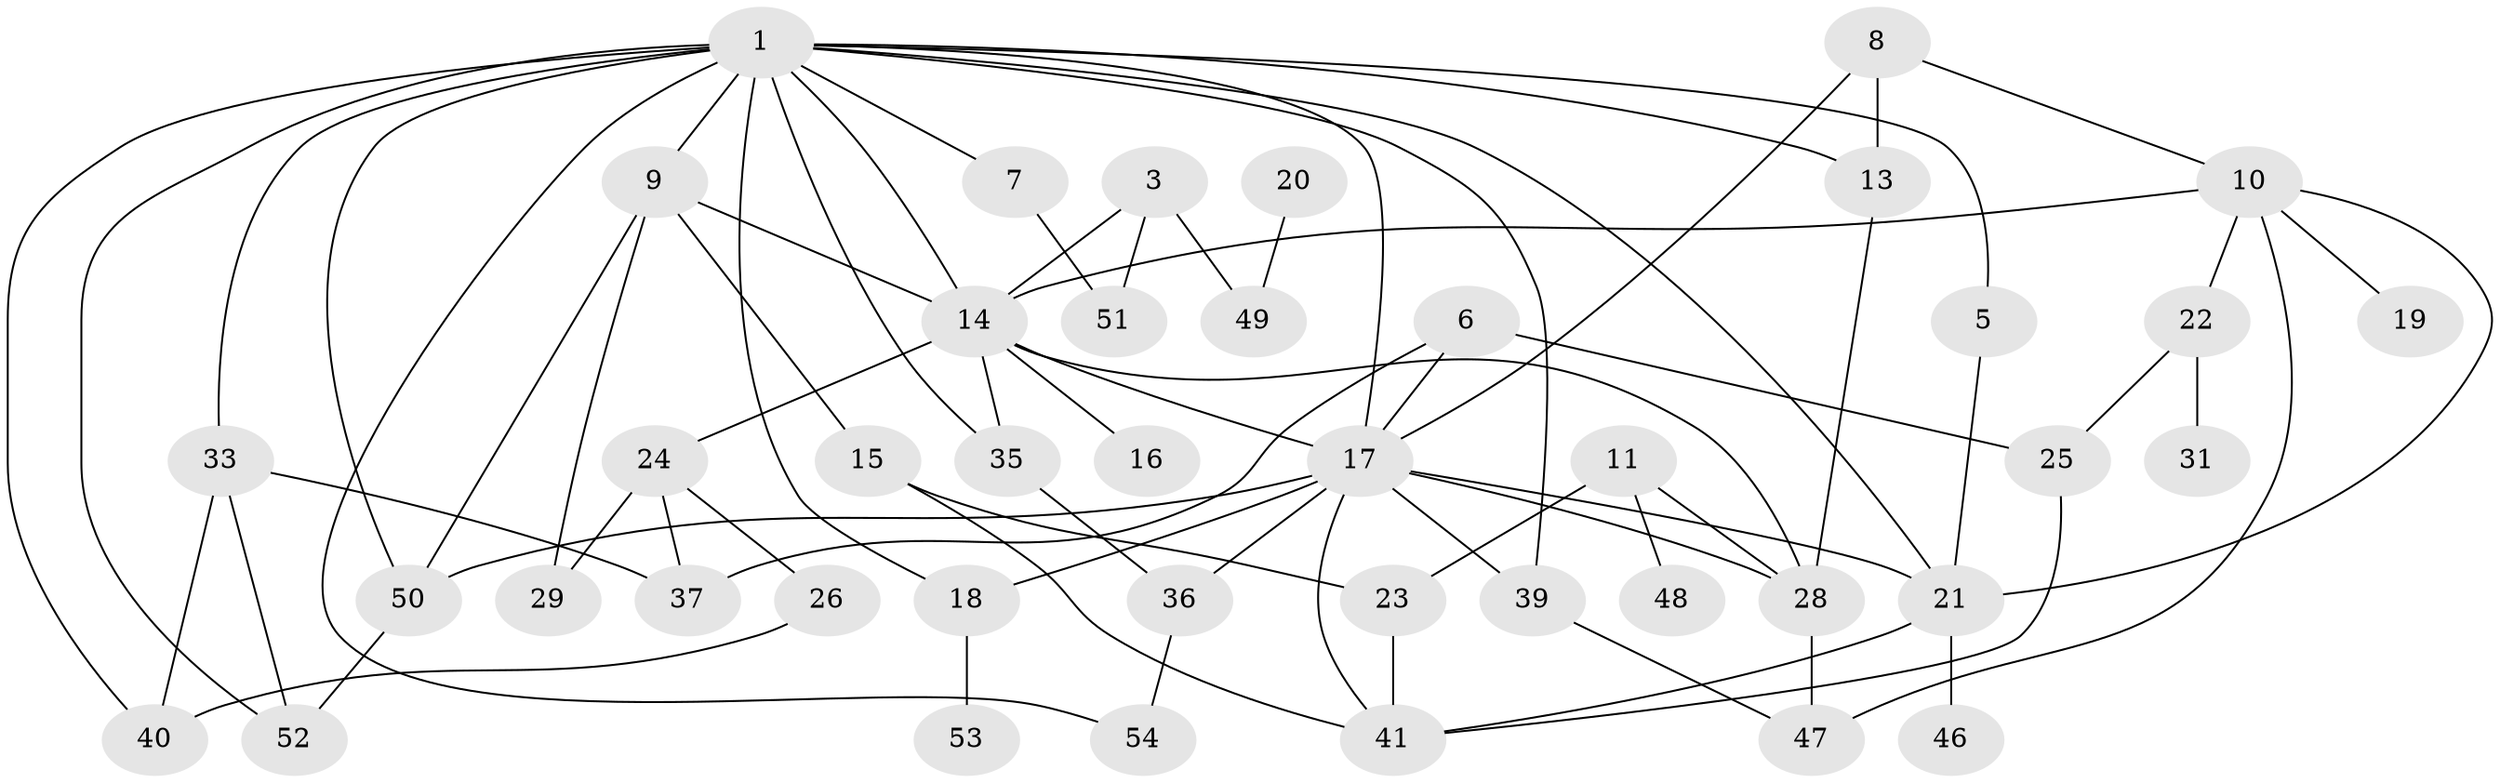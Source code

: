 // original degree distribution, {8: 0.018691588785046728, 0: 0.07476635514018691, 3: 0.2523364485981308, 1: 0.2523364485981308, 5: 0.056074766355140186, 4: 0.11214953271028037, 2: 0.19626168224299065, 6: 0.037383177570093455}
// Generated by graph-tools (version 1.1) at 2025/47/03/04/25 22:47:57]
// undirected, 42 vertices, 73 edges
graph export_dot {
  node [color=gray90,style=filled];
  1;
  3;
  5;
  6;
  7;
  8;
  9;
  10;
  11;
  13;
  14;
  15;
  16;
  17;
  18;
  19;
  20;
  21;
  22;
  23;
  24;
  25;
  26;
  28;
  29;
  31;
  33;
  35;
  36;
  37;
  39;
  40;
  41;
  46;
  47;
  48;
  49;
  50;
  51;
  52;
  53;
  54;
  1 -- 5 [weight=1.0];
  1 -- 7 [weight=1.0];
  1 -- 9 [weight=2.0];
  1 -- 13 [weight=1.0];
  1 -- 14 [weight=1.0];
  1 -- 17 [weight=1.0];
  1 -- 18 [weight=2.0];
  1 -- 21 [weight=1.0];
  1 -- 33 [weight=3.0];
  1 -- 35 [weight=2.0];
  1 -- 39 [weight=1.0];
  1 -- 40 [weight=1.0];
  1 -- 50 [weight=2.0];
  1 -- 52 [weight=1.0];
  1 -- 54 [weight=1.0];
  3 -- 14 [weight=1.0];
  3 -- 49 [weight=1.0];
  3 -- 51 [weight=1.0];
  5 -- 21 [weight=1.0];
  6 -- 17 [weight=1.0];
  6 -- 25 [weight=1.0];
  6 -- 37 [weight=2.0];
  7 -- 51 [weight=1.0];
  8 -- 10 [weight=1.0];
  8 -- 13 [weight=1.0];
  8 -- 17 [weight=1.0];
  9 -- 14 [weight=1.0];
  9 -- 15 [weight=1.0];
  9 -- 29 [weight=1.0];
  9 -- 50 [weight=1.0];
  10 -- 14 [weight=1.0];
  10 -- 19 [weight=1.0];
  10 -- 21 [weight=1.0];
  10 -- 22 [weight=1.0];
  10 -- 47 [weight=1.0];
  11 -- 23 [weight=1.0];
  11 -- 28 [weight=1.0];
  11 -- 48 [weight=1.0];
  13 -- 28 [weight=1.0];
  14 -- 16 [weight=1.0];
  14 -- 17 [weight=1.0];
  14 -- 24 [weight=1.0];
  14 -- 28 [weight=1.0];
  14 -- 35 [weight=1.0];
  15 -- 23 [weight=1.0];
  15 -- 41 [weight=1.0];
  17 -- 18 [weight=1.0];
  17 -- 21 [weight=1.0];
  17 -- 28 [weight=1.0];
  17 -- 36 [weight=2.0];
  17 -- 39 [weight=1.0];
  17 -- 41 [weight=1.0];
  17 -- 50 [weight=1.0];
  18 -- 53 [weight=1.0];
  20 -- 49 [weight=1.0];
  21 -- 41 [weight=1.0];
  21 -- 46 [weight=1.0];
  22 -- 25 [weight=1.0];
  22 -- 31 [weight=1.0];
  23 -- 41 [weight=1.0];
  24 -- 26 [weight=1.0];
  24 -- 29 [weight=1.0];
  24 -- 37 [weight=1.0];
  25 -- 41 [weight=1.0];
  26 -- 40 [weight=1.0];
  28 -- 47 [weight=1.0];
  33 -- 37 [weight=1.0];
  33 -- 40 [weight=2.0];
  33 -- 52 [weight=1.0];
  35 -- 36 [weight=1.0];
  36 -- 54 [weight=1.0];
  39 -- 47 [weight=1.0];
  50 -- 52 [weight=1.0];
}
